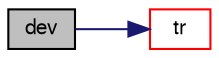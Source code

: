 digraph "dev"
{
  bgcolor="transparent";
  edge [fontname="FreeSans",fontsize="10",labelfontname="FreeSans",labelfontsize="10"];
  node [fontname="FreeSans",fontsize="10",shape=record];
  rankdir="LR";
  Node128480 [label="dev",height=0.2,width=0.4,color="black", fillcolor="grey75", style="filled", fontcolor="black"];
  Node128480 -> Node128481 [color="midnightblue",fontsize="10",style="solid",fontname="FreeSans"];
  Node128481 [label="tr",height=0.2,width=0.4,color="red",URL="$a21124.html#a16888f82e1accdb4c88dc9573a1dd02e"];
}
